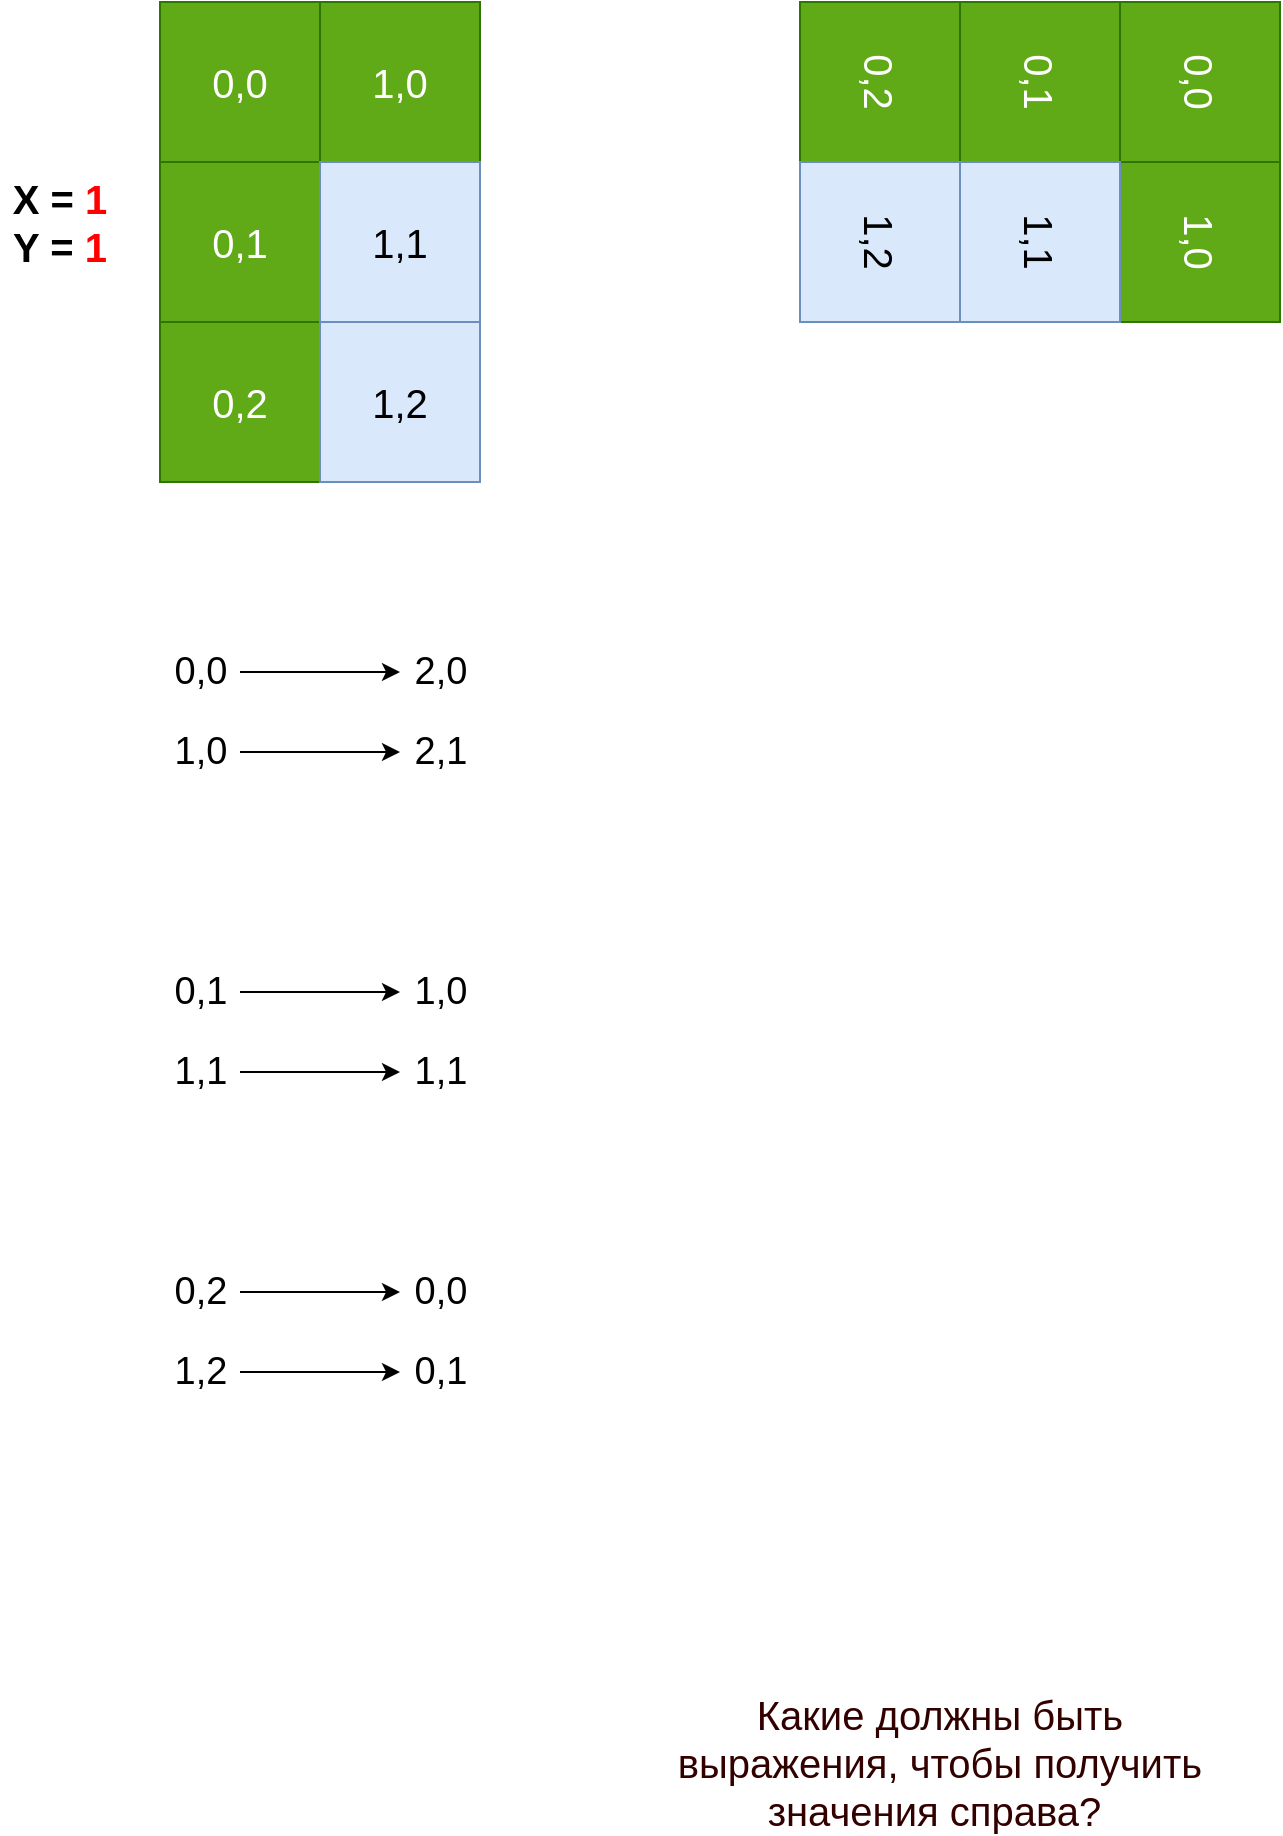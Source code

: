 <mxfile version="15.4.0" type="device"><diagram id="_x72owNFxyGIs5Avf3ck" name="Страница 1"><mxGraphModel dx="1088" dy="680" grid="1" gridSize="10" guides="1" tooltips="1" connect="1" arrows="1" fold="1" page="1" pageScale="1" pageWidth="827" pageHeight="1169" math="0" shadow="0"><root><mxCell id="0"/><mxCell id="1" parent="0"/><mxCell id="rJGMpoV7c-cyIFYRunI_-1" value="0,0" style="whiteSpace=wrap;html=1;aspect=fixed;fillColor=#60a917;strokeColor=#2D7600;fontColor=#ffffff;fontSize=20;" parent="1" vertex="1"><mxGeometry x="160" y="120" width="80" height="80" as="geometry"/></mxCell><mxCell id="rJGMpoV7c-cyIFYRunI_-2" value="1,0" style="whiteSpace=wrap;html=1;aspect=fixed;fillColor=#60a917;strokeColor=#2D7600;fontColor=#ffffff;fontSize=20;" parent="1" vertex="1"><mxGeometry x="240" y="120" width="80" height="80" as="geometry"/></mxCell><mxCell id="rJGMpoV7c-cyIFYRunI_-4" value="0,1" style="whiteSpace=wrap;html=1;aspect=fixed;fillColor=#60a917;strokeColor=#2D7600;fontColor=#ffffff;fontSize=20;" parent="1" vertex="1"><mxGeometry x="160" y="200" width="80" height="80" as="geometry"/></mxCell><mxCell id="rJGMpoV7c-cyIFYRunI_-5" value="1,1" style="whiteSpace=wrap;html=1;aspect=fixed;fillColor=#dae8fc;strokeColor=#6c8ebf;fontSize=20;" parent="1" vertex="1"><mxGeometry x="240" y="200" width="80" height="80" as="geometry"/></mxCell><mxCell id="rJGMpoV7c-cyIFYRunI_-7" value="0,2" style="whiteSpace=wrap;html=1;aspect=fixed;fillColor=#60a917;strokeColor=#2D7600;fontColor=#ffffff;fontSize=20;" parent="1" vertex="1"><mxGeometry x="160" y="280" width="80" height="80" as="geometry"/></mxCell><mxCell id="rJGMpoV7c-cyIFYRunI_-8" value="1,2" style="whiteSpace=wrap;html=1;aspect=fixed;fillColor=#dae8fc;strokeColor=#6c8ebf;fontSize=20;" parent="1" vertex="1"><mxGeometry x="240" y="280" width="80" height="80" as="geometry"/></mxCell><mxCell id="rJGMpoV7c-cyIFYRunI_-47" value="X = &lt;font color=&quot;#ff0000&quot;&gt;1&lt;/font&gt;&lt;br&gt;Y = &lt;font color=&quot;#ff0000&quot;&gt;1&lt;/font&gt;" style="text;html=1;strokeColor=none;fillColor=none;align=center;verticalAlign=middle;whiteSpace=wrap;rounded=0;dashed=1;fontSize=20;fontStyle=1" parent="1" vertex="1"><mxGeometry x="80" y="215" width="60" height="30" as="geometry"/></mxCell><mxCell id="rJGMpoV7c-cyIFYRunI_-95" value="&lt;font color=&quot;#330000&quot;&gt;Какие должны быть&lt;br&gt;выражения, чтобы получить&lt;br&gt;значения справа?&amp;nbsp;&lt;/font&gt;" style="text;html=1;strokeColor=none;fillColor=none;align=center;verticalAlign=middle;whiteSpace=wrap;rounded=0;dashed=1;fontSize=20;fontColor=#FF0000;" parent="1" vertex="1"><mxGeometry x="410" y="985" width="280" height="30" as="geometry"/></mxCell><mxCell id="0fXgLGJC3Fzn2fU9RK9E-13" value="" style="edgeStyle=orthogonalEdgeStyle;rounded=0;orthogonalLoop=1;jettySize=auto;html=1;fontSize=19;" edge="1" parent="1" source="0fXgLGJC3Fzn2fU9RK9E-11" target="0fXgLGJC3Fzn2fU9RK9E-12"><mxGeometry relative="1" as="geometry"/></mxCell><mxCell id="0fXgLGJC3Fzn2fU9RK9E-11" value="0,0" style="text;html=1;align=center;verticalAlign=middle;resizable=0;points=[];autosize=1;strokeColor=none;fillColor=none;fontSize=19;" vertex="1" parent="1"><mxGeometry x="160" y="440" width="40" height="30" as="geometry"/></mxCell><mxCell id="0fXgLGJC3Fzn2fU9RK9E-12" value="2,0" style="text;html=1;align=center;verticalAlign=middle;resizable=0;points=[];autosize=1;strokeColor=none;fillColor=none;fontSize=19;" vertex="1" parent="1"><mxGeometry x="280" y="440" width="40" height="30" as="geometry"/></mxCell><mxCell id="0fXgLGJC3Fzn2fU9RK9E-16" value="" style="edgeStyle=orthogonalEdgeStyle;rounded=0;orthogonalLoop=1;jettySize=auto;html=1;fontSize=19;" edge="1" parent="1" source="0fXgLGJC3Fzn2fU9RK9E-17" target="0fXgLGJC3Fzn2fU9RK9E-18"><mxGeometry relative="1" as="geometry"/></mxCell><mxCell id="0fXgLGJC3Fzn2fU9RK9E-17" value="1,0" style="text;html=1;align=center;verticalAlign=middle;resizable=0;points=[];autosize=1;strokeColor=none;fillColor=none;fontSize=19;" vertex="1" parent="1"><mxGeometry x="160" y="480" width="40" height="30" as="geometry"/></mxCell><mxCell id="0fXgLGJC3Fzn2fU9RK9E-18" value="2,1" style="text;html=1;align=center;verticalAlign=middle;resizable=0;points=[];autosize=1;strokeColor=none;fillColor=none;fontSize=19;" vertex="1" parent="1"><mxGeometry x="280" y="480" width="40" height="30" as="geometry"/></mxCell><mxCell id="0fXgLGJC3Fzn2fU9RK9E-32" value="" style="edgeStyle=orthogonalEdgeStyle;rounded=0;orthogonalLoop=1;jettySize=auto;html=1;fontSize=19;" edge="1" parent="1" source="0fXgLGJC3Fzn2fU9RK9E-33" target="0fXgLGJC3Fzn2fU9RK9E-34"><mxGeometry relative="1" as="geometry"/></mxCell><mxCell id="0fXgLGJC3Fzn2fU9RK9E-33" value="0,1" style="text;html=1;align=center;verticalAlign=middle;resizable=0;points=[];autosize=1;strokeColor=none;fillColor=none;fontSize=19;" vertex="1" parent="1"><mxGeometry x="160" y="600" width="40" height="30" as="geometry"/></mxCell><mxCell id="0fXgLGJC3Fzn2fU9RK9E-34" value="1,0" style="text;html=1;align=center;verticalAlign=middle;resizable=0;points=[];autosize=1;strokeColor=none;fillColor=none;fontSize=19;" vertex="1" parent="1"><mxGeometry x="280" y="600" width="40" height="30" as="geometry"/></mxCell><mxCell id="0fXgLGJC3Fzn2fU9RK9E-35" value="" style="edgeStyle=orthogonalEdgeStyle;rounded=0;orthogonalLoop=1;jettySize=auto;html=1;fontSize=19;" edge="1" parent="1" source="0fXgLGJC3Fzn2fU9RK9E-36" target="0fXgLGJC3Fzn2fU9RK9E-37"><mxGeometry relative="1" as="geometry"/></mxCell><mxCell id="0fXgLGJC3Fzn2fU9RK9E-36" value="1,1" style="text;html=1;align=center;verticalAlign=middle;resizable=0;points=[];autosize=1;strokeColor=none;fillColor=none;fontSize=19;" vertex="1" parent="1"><mxGeometry x="160" y="640" width="40" height="30" as="geometry"/></mxCell><mxCell id="0fXgLGJC3Fzn2fU9RK9E-37" value="1,1" style="text;html=1;align=center;verticalAlign=middle;resizable=0;points=[];autosize=1;strokeColor=none;fillColor=none;fontSize=19;" vertex="1" parent="1"><mxGeometry x="280" y="640" width="40" height="30" as="geometry"/></mxCell><mxCell id="0fXgLGJC3Fzn2fU9RK9E-41" value="" style="edgeStyle=orthogonalEdgeStyle;rounded=0;orthogonalLoop=1;jettySize=auto;html=1;fontSize=19;" edge="1" parent="1" source="0fXgLGJC3Fzn2fU9RK9E-42" target="0fXgLGJC3Fzn2fU9RK9E-43"><mxGeometry relative="1" as="geometry"/></mxCell><mxCell id="0fXgLGJC3Fzn2fU9RK9E-42" value="0,2" style="text;html=1;align=center;verticalAlign=middle;resizable=0;points=[];autosize=1;strokeColor=none;fillColor=none;fontSize=19;" vertex="1" parent="1"><mxGeometry x="160" y="750" width="40" height="30" as="geometry"/></mxCell><mxCell id="0fXgLGJC3Fzn2fU9RK9E-43" value="0,0" style="text;html=1;align=center;verticalAlign=middle;resizable=0;points=[];autosize=1;strokeColor=none;fillColor=none;fontSize=19;" vertex="1" parent="1"><mxGeometry x="280" y="750" width="40" height="30" as="geometry"/></mxCell><mxCell id="0fXgLGJC3Fzn2fU9RK9E-44" value="" style="edgeStyle=orthogonalEdgeStyle;rounded=0;orthogonalLoop=1;jettySize=auto;html=1;fontSize=19;" edge="1" parent="1" source="0fXgLGJC3Fzn2fU9RK9E-45" target="0fXgLGJC3Fzn2fU9RK9E-46"><mxGeometry relative="1" as="geometry"/></mxCell><mxCell id="0fXgLGJC3Fzn2fU9RK9E-45" value="1,2" style="text;html=1;align=center;verticalAlign=middle;resizable=0;points=[];autosize=1;strokeColor=none;fillColor=none;fontSize=19;" vertex="1" parent="1"><mxGeometry x="160" y="790" width="40" height="30" as="geometry"/></mxCell><mxCell id="0fXgLGJC3Fzn2fU9RK9E-46" value="0,1" style="text;html=1;align=center;verticalAlign=middle;resizable=0;points=[];autosize=1;strokeColor=none;fillColor=none;fontSize=19;" vertex="1" parent="1"><mxGeometry x="280" y="790" width="40" height="30" as="geometry"/></mxCell><mxCell id="0fXgLGJC3Fzn2fU9RK9E-19" value="0,0" style="whiteSpace=wrap;html=1;aspect=fixed;fillColor=#60a917;strokeColor=#2D7600;fontColor=#ffffff;fontSize=20;rotation=90;" vertex="1" parent="1"><mxGeometry x="640" y="120" width="80" height="80" as="geometry"/></mxCell><mxCell id="0fXgLGJC3Fzn2fU9RK9E-20" value="1,0" style="whiteSpace=wrap;html=1;aspect=fixed;fillColor=#60a917;strokeColor=#2D7600;fontColor=#ffffff;fontSize=20;rotation=90;" vertex="1" parent="1"><mxGeometry x="640" y="200" width="80" height="80" as="geometry"/></mxCell><mxCell id="0fXgLGJC3Fzn2fU9RK9E-22" value="0,1" style="whiteSpace=wrap;html=1;aspect=fixed;fillColor=#60a917;strokeColor=#2D7600;fontColor=#ffffff;fontSize=20;rotation=90;" vertex="1" parent="1"><mxGeometry x="560" y="120" width="80" height="80" as="geometry"/></mxCell><mxCell id="0fXgLGJC3Fzn2fU9RK9E-23" value="1,1" style="whiteSpace=wrap;html=1;aspect=fixed;fillColor=#dae8fc;strokeColor=#6c8ebf;fontSize=20;rotation=90;" vertex="1" parent="1"><mxGeometry x="560" y="200" width="80" height="80" as="geometry"/></mxCell><mxCell id="0fXgLGJC3Fzn2fU9RK9E-25" value="0,2" style="whiteSpace=wrap;html=1;aspect=fixed;fillColor=#60a917;strokeColor=#2D7600;fontColor=#ffffff;fontSize=20;rotation=90;" vertex="1" parent="1"><mxGeometry x="480" y="120" width="80" height="80" as="geometry"/></mxCell><mxCell id="0fXgLGJC3Fzn2fU9RK9E-26" value="1,2" style="whiteSpace=wrap;html=1;aspect=fixed;fillColor=#dae8fc;strokeColor=#6c8ebf;fontSize=20;rotation=90;" vertex="1" parent="1"><mxGeometry x="480" y="200" width="80" height="80" as="geometry"/></mxCell></root></mxGraphModel></diagram></mxfile>